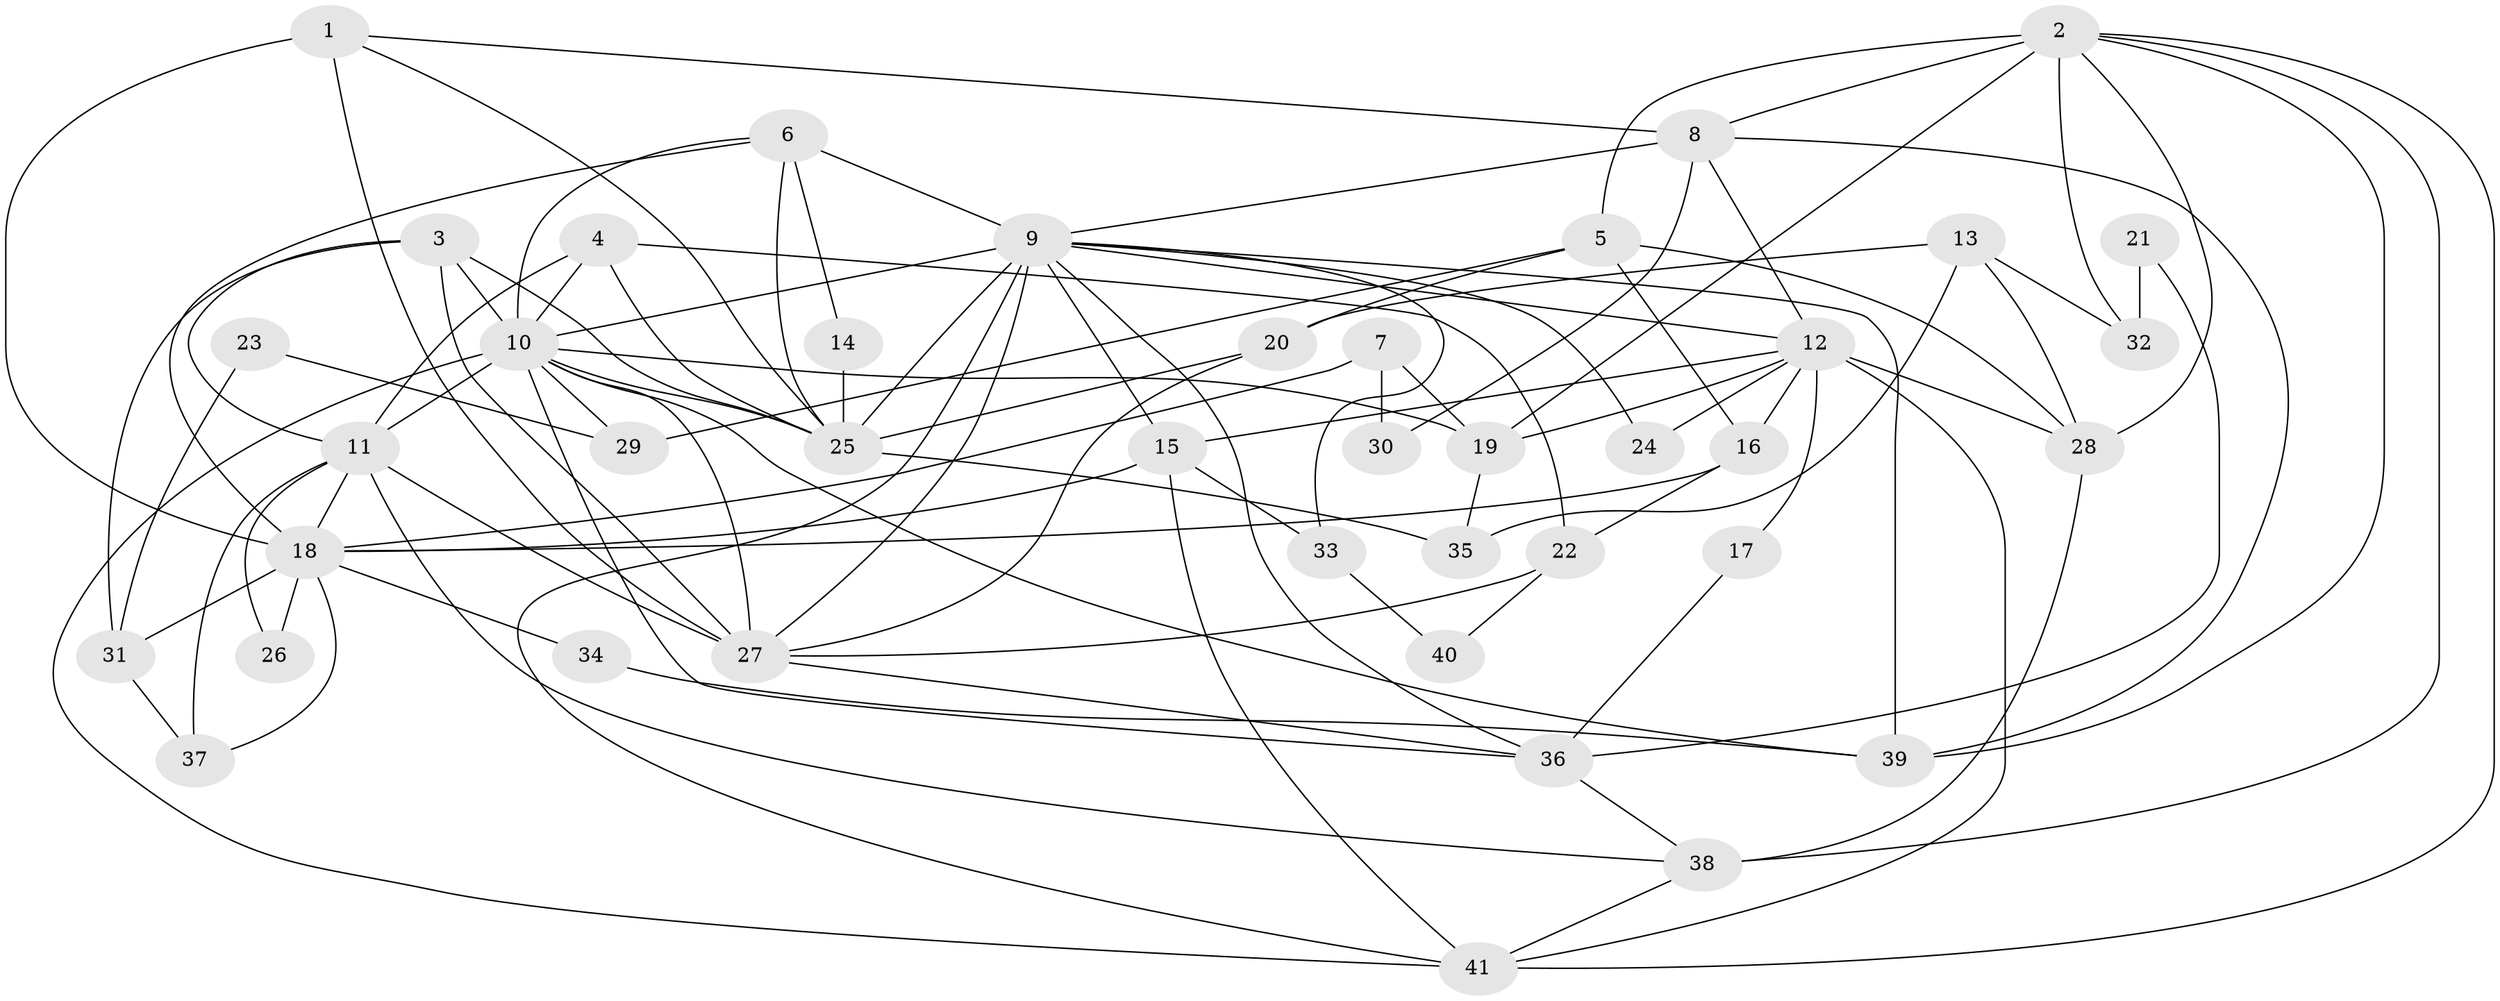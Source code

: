// original degree distribution, {5: 0.18292682926829268, 3: 0.2804878048780488, 7: 0.04878048780487805, 6: 0.07317073170731707, 4: 0.2804878048780488, 8: 0.012195121951219513, 2: 0.12195121951219512}
// Generated by graph-tools (version 1.1) at 2025/36/03/09/25 02:36:19]
// undirected, 41 vertices, 99 edges
graph export_dot {
graph [start="1"]
  node [color=gray90,style=filled];
  1;
  2;
  3;
  4;
  5;
  6;
  7;
  8;
  9;
  10;
  11;
  12;
  13;
  14;
  15;
  16;
  17;
  18;
  19;
  20;
  21;
  22;
  23;
  24;
  25;
  26;
  27;
  28;
  29;
  30;
  31;
  32;
  33;
  34;
  35;
  36;
  37;
  38;
  39;
  40;
  41;
  1 -- 8 [weight=1.0];
  1 -- 18 [weight=2.0];
  1 -- 25 [weight=1.0];
  1 -- 27 [weight=3.0];
  2 -- 5 [weight=2.0];
  2 -- 8 [weight=1.0];
  2 -- 19 [weight=2.0];
  2 -- 28 [weight=1.0];
  2 -- 32 [weight=1.0];
  2 -- 38 [weight=2.0];
  2 -- 39 [weight=1.0];
  2 -- 41 [weight=1.0];
  3 -- 10 [weight=1.0];
  3 -- 11 [weight=1.0];
  3 -- 25 [weight=2.0];
  3 -- 27 [weight=2.0];
  3 -- 31 [weight=1.0];
  4 -- 10 [weight=2.0];
  4 -- 11 [weight=1.0];
  4 -- 22 [weight=1.0];
  4 -- 25 [weight=1.0];
  5 -- 16 [weight=2.0];
  5 -- 20 [weight=1.0];
  5 -- 28 [weight=1.0];
  5 -- 29 [weight=1.0];
  6 -- 9 [weight=1.0];
  6 -- 10 [weight=1.0];
  6 -- 14 [weight=1.0];
  6 -- 18 [weight=1.0];
  6 -- 25 [weight=1.0];
  7 -- 18 [weight=1.0];
  7 -- 19 [weight=1.0];
  7 -- 30 [weight=1.0];
  8 -- 9 [weight=1.0];
  8 -- 12 [weight=1.0];
  8 -- 30 [weight=1.0];
  8 -- 39 [weight=1.0];
  9 -- 10 [weight=3.0];
  9 -- 12 [weight=1.0];
  9 -- 15 [weight=1.0];
  9 -- 24 [weight=1.0];
  9 -- 25 [weight=2.0];
  9 -- 27 [weight=2.0];
  9 -- 33 [weight=1.0];
  9 -- 36 [weight=1.0];
  9 -- 39 [weight=1.0];
  9 -- 41 [weight=1.0];
  10 -- 11 [weight=2.0];
  10 -- 19 [weight=3.0];
  10 -- 25 [weight=1.0];
  10 -- 27 [weight=1.0];
  10 -- 29 [weight=1.0];
  10 -- 36 [weight=1.0];
  10 -- 39 [weight=1.0];
  10 -- 41 [weight=1.0];
  11 -- 18 [weight=1.0];
  11 -- 26 [weight=1.0];
  11 -- 27 [weight=1.0];
  11 -- 37 [weight=1.0];
  11 -- 38 [weight=1.0];
  12 -- 15 [weight=1.0];
  12 -- 16 [weight=1.0];
  12 -- 17 [weight=1.0];
  12 -- 19 [weight=1.0];
  12 -- 24 [weight=1.0];
  12 -- 28 [weight=1.0];
  12 -- 41 [weight=1.0];
  13 -- 20 [weight=1.0];
  13 -- 28 [weight=1.0];
  13 -- 32 [weight=1.0];
  13 -- 35 [weight=1.0];
  14 -- 25 [weight=2.0];
  15 -- 18 [weight=1.0];
  15 -- 33 [weight=1.0];
  15 -- 41 [weight=1.0];
  16 -- 18 [weight=3.0];
  16 -- 22 [weight=1.0];
  17 -- 36 [weight=1.0];
  18 -- 26 [weight=1.0];
  18 -- 31 [weight=1.0];
  18 -- 34 [weight=1.0];
  18 -- 37 [weight=1.0];
  19 -- 35 [weight=1.0];
  20 -- 25 [weight=1.0];
  20 -- 27 [weight=1.0];
  21 -- 32 [weight=1.0];
  21 -- 36 [weight=1.0];
  22 -- 27 [weight=1.0];
  22 -- 40 [weight=1.0];
  23 -- 29 [weight=1.0];
  23 -- 31 [weight=1.0];
  25 -- 35 [weight=1.0];
  27 -- 36 [weight=1.0];
  28 -- 38 [weight=1.0];
  31 -- 37 [weight=1.0];
  33 -- 40 [weight=1.0];
  34 -- 39 [weight=1.0];
  36 -- 38 [weight=1.0];
  38 -- 41 [weight=1.0];
}
